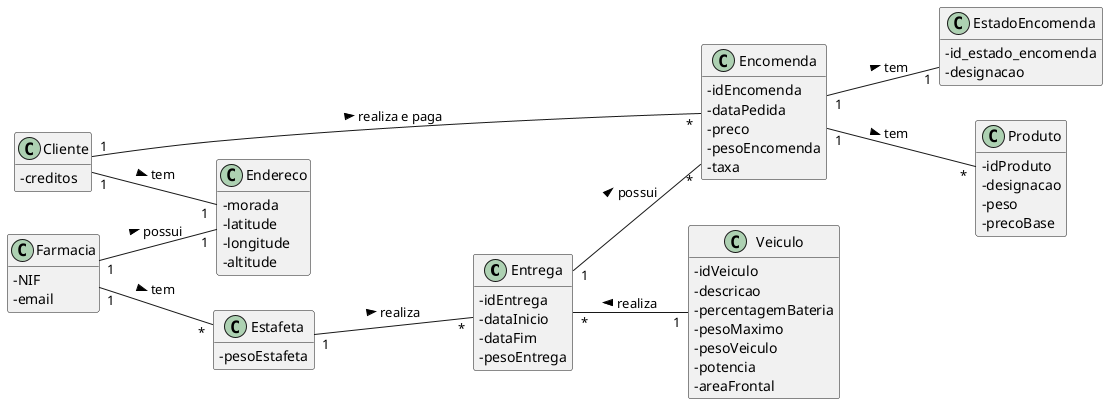 @startuml
skinparam classAttributeIconSize 0
hide methods
left to right direction


class Entrega {
  -idEntrega
  -dataInicio
  -dataFim
  -pesoEntrega
}

class Encomenda {
  -idEncomenda
  -dataPedida
  -preco
  -pesoEncomenda
  -taxa
}

class EstadoEncomenda {
  -id_estado_encomenda
  -designacao
}

class Produto {
  -idProduto
  -designacao
  -peso
  -precoBase
}

class Estafeta {
  -pesoEstafeta
}


class Endereco {
  -morada
  -latitude
  -longitude
  -altitude
}

class Veiculo {
  -idVeiculo
  -descricao
  -percentagemBateria
  -pesoMaximo
  -pesoVeiculo
  -potencia
  -areaFrontal
}

class Cliente {
  -creditos
}

class Farmacia {
  -NIF
  -email
}

Encomenda "1" -- "1" EstadoEncomenda : tem >
Entrega "1" -- "*" Encomenda : possui >
Estafeta "1" -- "*" Entrega: realiza >
Cliente "1" -- "1" Endereco: tem >
Cliente "1" -- "*" Encomenda: realiza e paga >
Entrega "*" -- "1" Veiculo: realiza <
Encomenda "1" -- "*" Produto: tem >
Farmacia "1" -- "*" Estafeta: tem >
Farmacia "1" -- "1" Endereco: possui >

@enduml